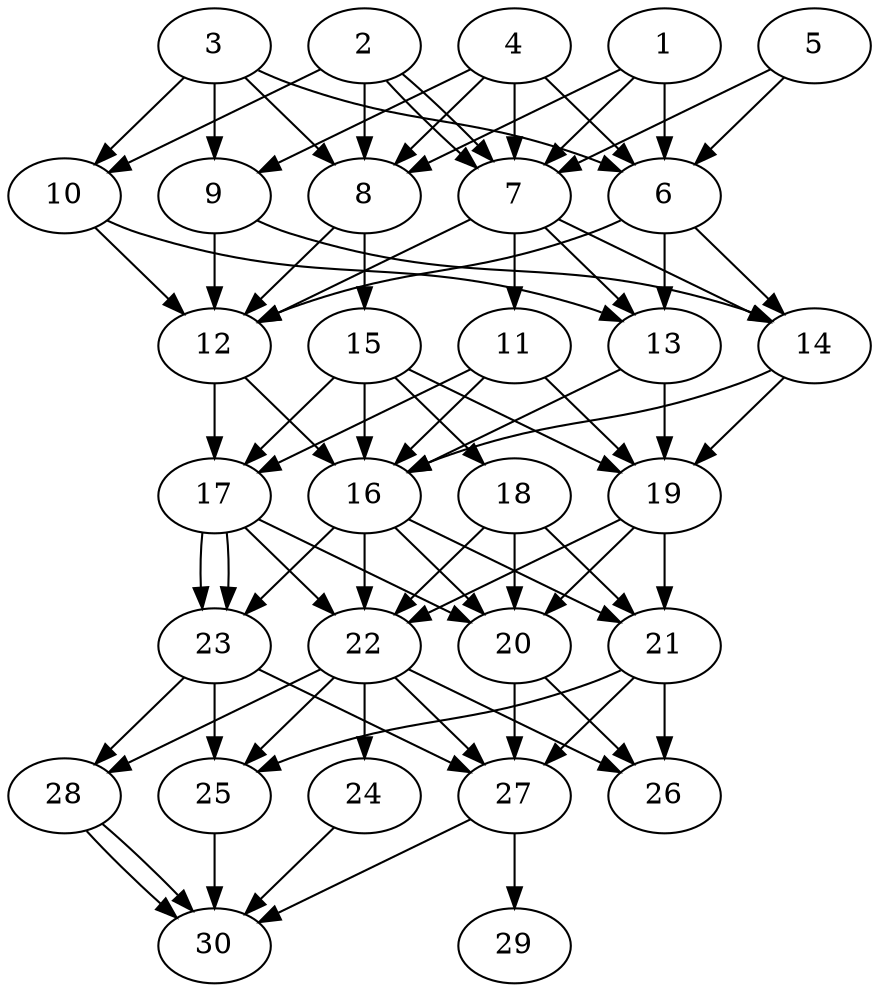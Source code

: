 // DAG automatically generated by daggen at Thu Oct  3 14:04:19 2019
// ./daggen --dot -n 30 --ccr 0.5 --fat 0.5 --regular 0.9 --density 0.9 --mindata 5242880 --maxdata 52428800 
digraph G {
  1 [size="58447872", alpha="0.17", expect_size="29223936"] 
  1 -> 6 [size ="29223936"]
  1 -> 7 [size ="29223936"]
  1 -> 8 [size ="29223936"]
  2 [size="41893888", alpha="0.13", expect_size="20946944"] 
  2 -> 7 [size ="20946944"]
  2 -> 7 [size ="20946944"]
  2 -> 8 [size ="20946944"]
  2 -> 10 [size ="20946944"]
  3 [size="21192704", alpha="0.08", expect_size="10596352"] 
  3 -> 6 [size ="10596352"]
  3 -> 8 [size ="10596352"]
  3 -> 9 [size ="10596352"]
  3 -> 10 [size ="10596352"]
  4 [size="32010240", alpha="0.08", expect_size="16005120"] 
  4 -> 6 [size ="16005120"]
  4 -> 7 [size ="16005120"]
  4 -> 8 [size ="16005120"]
  4 -> 9 [size ="16005120"]
  5 [size="55949312", alpha="0.11", expect_size="27974656"] 
  5 -> 6 [size ="27974656"]
  5 -> 7 [size ="27974656"]
  6 [size="41940992", alpha="0.07", expect_size="20970496"] 
  6 -> 12 [size ="20970496"]
  6 -> 13 [size ="20970496"]
  6 -> 14 [size ="20970496"]
  7 [size="82335744", alpha="0.01", expect_size="41167872"] 
  7 -> 11 [size ="41167872"]
  7 -> 12 [size ="41167872"]
  7 -> 13 [size ="41167872"]
  7 -> 14 [size ="41167872"]
  8 [size="61089792", alpha="0.09", expect_size="30544896"] 
  8 -> 12 [size ="30544896"]
  8 -> 15 [size ="30544896"]
  9 [size="21975040", alpha="0.01", expect_size="10987520"] 
  9 -> 12 [size ="10987520"]
  9 -> 14 [size ="10987520"]
  10 [size="43409408", alpha="0.13", expect_size="21704704"] 
  10 -> 12 [size ="21704704"]
  10 -> 13 [size ="21704704"]
  11 [size="43159552", alpha="0.12", expect_size="21579776"] 
  11 -> 16 [size ="21579776"]
  11 -> 17 [size ="21579776"]
  11 -> 19 [size ="21579776"]
  12 [size="27777024", alpha="0.08", expect_size="13888512"] 
  12 -> 16 [size ="13888512"]
  12 -> 17 [size ="13888512"]
  13 [size="87926784", alpha="0.05", expect_size="43963392"] 
  13 -> 16 [size ="43963392"]
  13 -> 19 [size ="43963392"]
  14 [size="32796672", alpha="0.14", expect_size="16398336"] 
  14 -> 16 [size ="16398336"]
  14 -> 19 [size ="16398336"]
  15 [size="72824832", alpha="0.09", expect_size="36412416"] 
  15 -> 16 [size ="36412416"]
  15 -> 17 [size ="36412416"]
  15 -> 18 [size ="36412416"]
  15 -> 19 [size ="36412416"]
  16 [size="31881216", alpha="0.18", expect_size="15940608"] 
  16 -> 20 [size ="15940608"]
  16 -> 21 [size ="15940608"]
  16 -> 22 [size ="15940608"]
  16 -> 23 [size ="15940608"]
  17 [size="63756288", alpha="0.16", expect_size="31878144"] 
  17 -> 20 [size ="31878144"]
  17 -> 22 [size ="31878144"]
  17 -> 23 [size ="31878144"]
  17 -> 23 [size ="31878144"]
  18 [size="67694592", alpha="0.17", expect_size="33847296"] 
  18 -> 20 [size ="33847296"]
  18 -> 21 [size ="33847296"]
  18 -> 22 [size ="33847296"]
  19 [size="16564224", alpha="0.16", expect_size="8282112"] 
  19 -> 20 [size ="8282112"]
  19 -> 21 [size ="8282112"]
  19 -> 22 [size ="8282112"]
  20 [size="22339584", alpha="0.04", expect_size="11169792"] 
  20 -> 26 [size ="11169792"]
  20 -> 27 [size ="11169792"]
  21 [size="85352448", alpha="0.01", expect_size="42676224"] 
  21 -> 25 [size ="42676224"]
  21 -> 26 [size ="42676224"]
  21 -> 27 [size ="42676224"]
  22 [size="45295616", alpha="0.06", expect_size="22647808"] 
  22 -> 24 [size ="22647808"]
  22 -> 25 [size ="22647808"]
  22 -> 26 [size ="22647808"]
  22 -> 27 [size ="22647808"]
  22 -> 28 [size ="22647808"]
  23 [size="85059584", alpha="0.12", expect_size="42529792"] 
  23 -> 25 [size ="42529792"]
  23 -> 27 [size ="42529792"]
  23 -> 28 [size ="42529792"]
  24 [size="15214592", alpha="0.03", expect_size="7607296"] 
  24 -> 30 [size ="7607296"]
  25 [size="79618048", alpha="0.04", expect_size="39809024"] 
  25 -> 30 [size ="39809024"]
  26 [size="26849280", alpha="0.12", expect_size="13424640"] 
  27 [size="18937856", alpha="0.14", expect_size="9468928"] 
  27 -> 29 [size ="9468928"]
  27 -> 30 [size ="9468928"]
  28 [size="95598592", alpha="0.08", expect_size="47799296"] 
  28 -> 30 [size ="47799296"]
  28 -> 30 [size ="47799296"]
  29 [size="80156672", alpha="0.04", expect_size="40078336"] 
  30 [size="61259776", alpha="0.06", expect_size="30629888"] 
}
